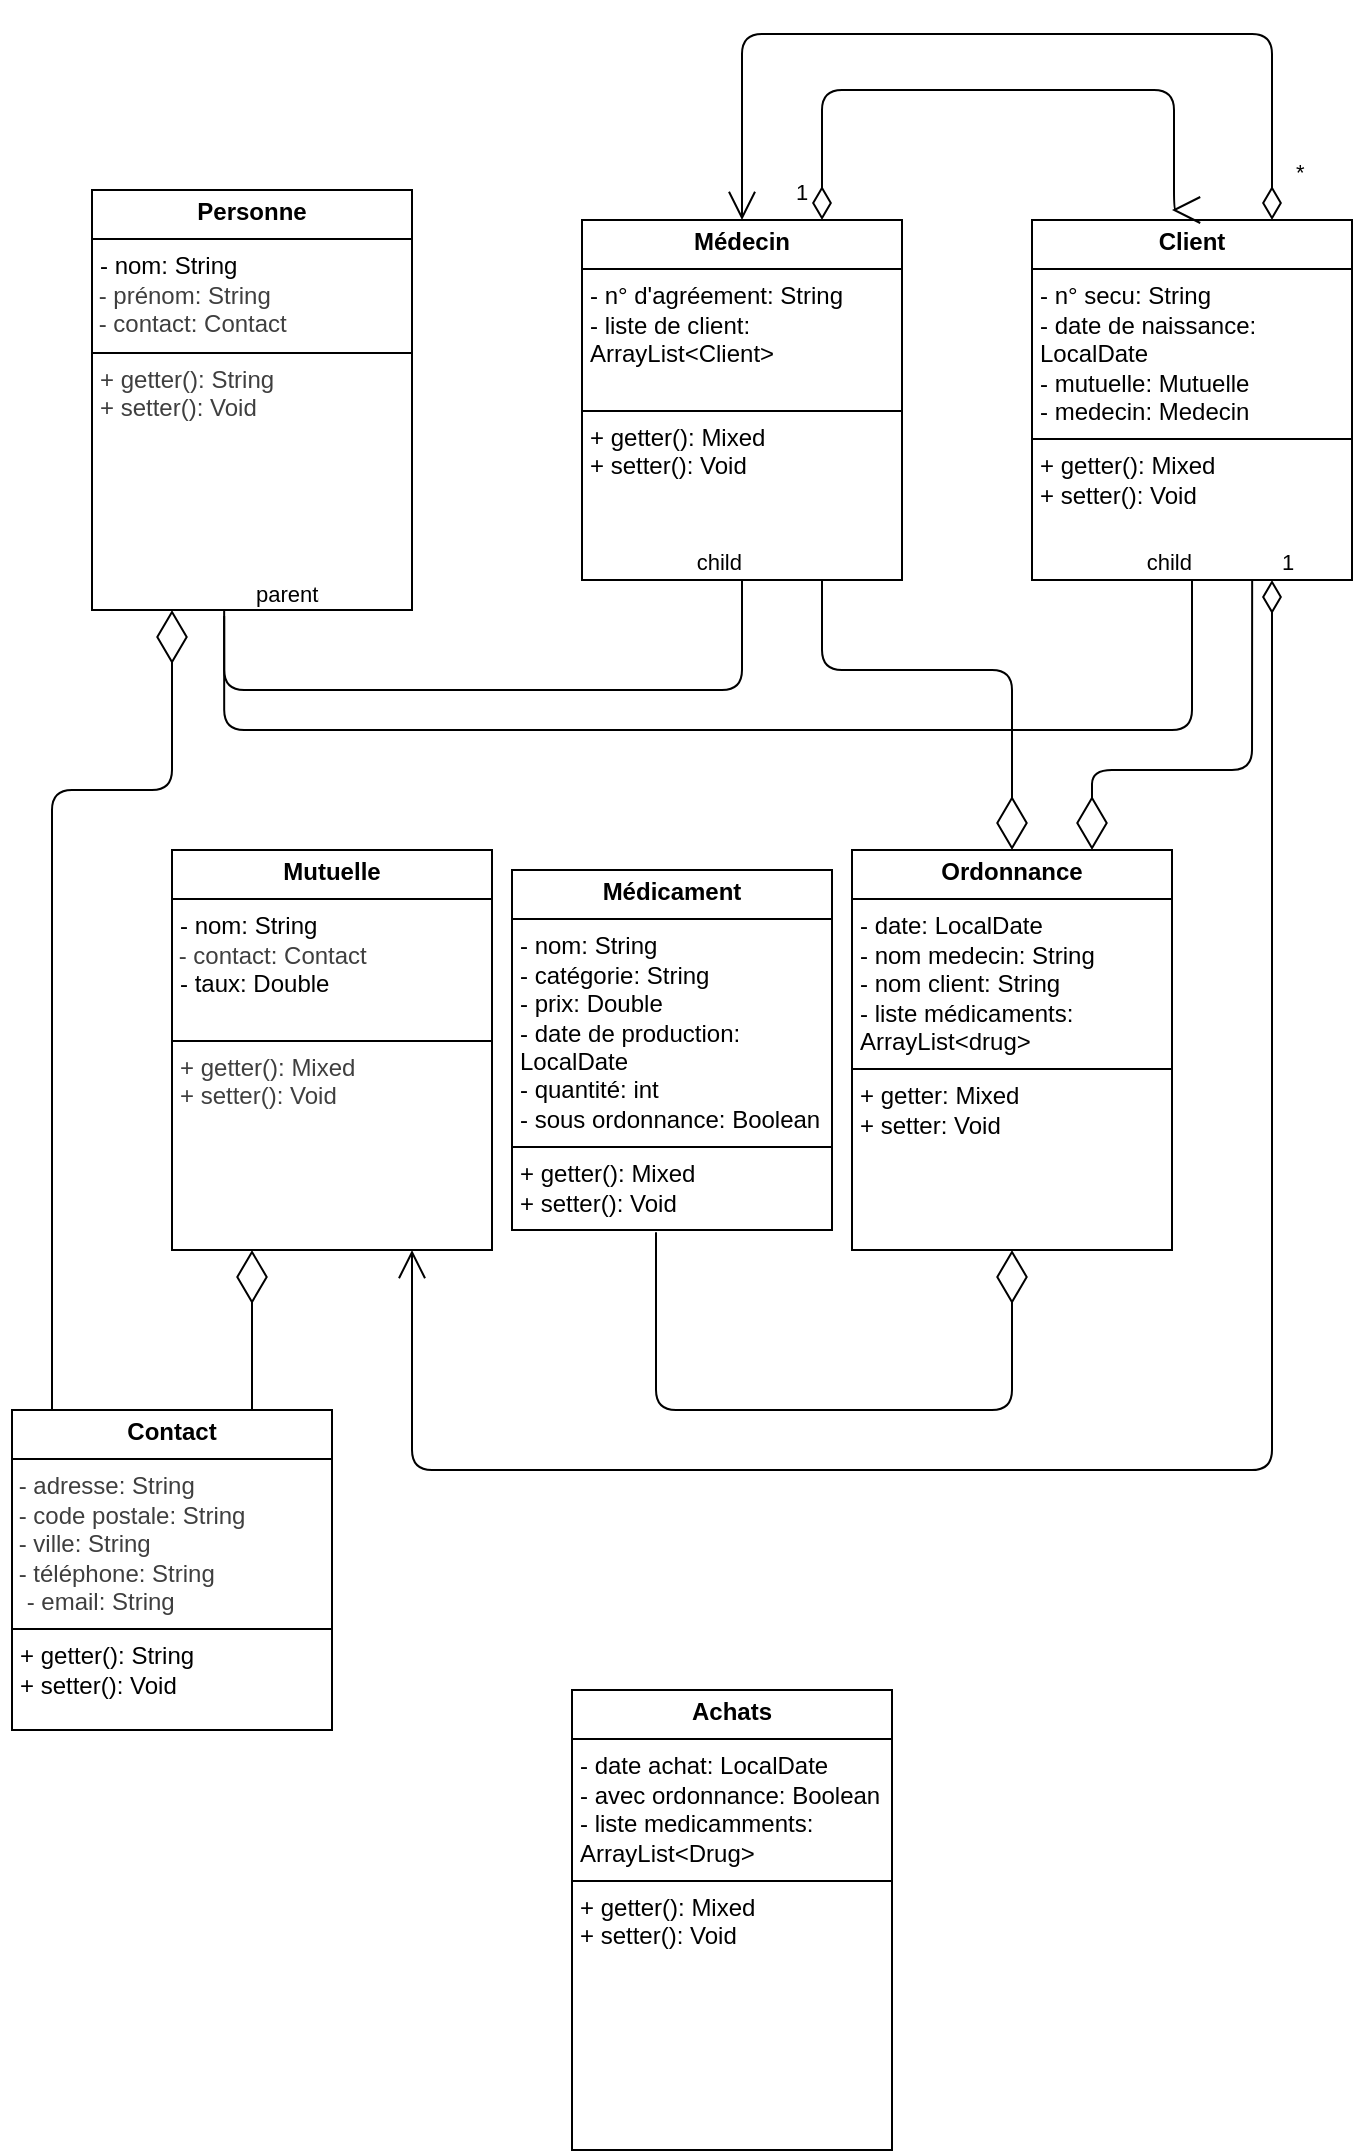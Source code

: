 <mxfile>
    <diagram id="5hlDCmyjiU4INu_XSfM-" name="Page-1">
        <mxGraphModel dx="1326" dy="1879" grid="1" gridSize="10" guides="1" tooltips="1" connect="1" arrows="1" fold="1" page="1" pageScale="1" pageWidth="850" pageHeight="1100" math="0" shadow="0">
            <root>
                <mxCell id="0"/>
                <mxCell id="1" parent="0"/>
                <mxCell id="24" value="&lt;p style=&quot;margin:0px;margin-top:4px;text-align:center;&quot;&gt;&lt;b&gt;Personne&lt;/b&gt;&lt;/p&gt;&lt;hr size=&quot;1&quot; style=&quot;border-style:solid;&quot;&gt;&lt;p style=&quot;color: rgb(63, 63, 63); scrollbar-color: rgb(226, 226, 226) rgb(251, 251, 251); margin: 0px 0px 0px 4px;&quot;&gt;&lt;span style=&quot;scrollbar-color: rgb(226, 226, 226) rgb(251, 251, 251); text-align: center; color: rgb(0, 0, 0);&quot;&gt;- nom: String&lt;/span&gt;&lt;/p&gt;&lt;div style=&quot;scrollbar-color: rgb(226, 226, 226) rgb(251, 251, 251); color: rgb(63, 63, 63);&quot;&gt;&lt;span style=&quot;scrollbar-color: rgb(226, 226, 226) rgb(251, 251, 251); text-align: center; background-color: transparent; color: rgb(63, 63, 63);&quot;&gt;&amp;nbsp;- prénom: String&lt;/span&gt;&lt;/div&gt;&lt;div style=&quot;scrollbar-color: rgb(226, 226, 226) rgb(251, 251, 251); color: rgb(63, 63, 63);&quot;&gt;&lt;span style=&quot;scrollbar-color: rgb(226, 226, 226) rgb(251, 251, 251); text-align: center; background-color: transparent; color: rgb(63, 63, 63);&quot;&gt;&amp;nbsp;- contact: Contact&lt;br&gt;&lt;/span&gt;&lt;/div&gt;&lt;hr size=&quot;1&quot; style=&quot;border-style:solid;&quot;&gt;&lt;p style=&quot;margin:0px;margin-left:4px;&quot;&gt;&lt;span style=&quot;color: rgb(63, 63, 63);&quot;&gt;+ getter(): String&lt;/span&gt;&lt;/p&gt;&lt;p style=&quot;margin:0px;margin-left:4px;&quot;&gt;&lt;span style=&quot;color: rgb(63, 63, 63);&quot;&gt;+ setter(): Void&lt;/span&gt;&lt;/p&gt;" style="verticalAlign=top;align=left;overflow=fill;html=1;whiteSpace=wrap;" parent="1" vertex="1">
                    <mxGeometry x="100" y="30" width="160" height="210" as="geometry"/>
                </mxCell>
                <mxCell id="25" value="&lt;p style=&quot;margin:0px;margin-top:4px;text-align:center;&quot;&gt;&lt;b&gt;Client&lt;/b&gt;&lt;/p&gt;&lt;hr size=&quot;1&quot; style=&quot;border-style:solid;&quot;&gt;&lt;p style=&quot;margin:0px;margin-left:4px;&quot;&gt;- n° secu: String&lt;/p&gt;&lt;p style=&quot;margin:0px;margin-left:4px;&quot;&gt;- date de naissance: LocalDate&lt;/p&gt;&lt;p style=&quot;margin:0px;margin-left:4px;&quot;&gt;- mutuelle: Mutuelle&lt;/p&gt;&lt;p style=&quot;margin:0px;margin-left:4px;&quot;&gt;- medecin: Medecin&lt;/p&gt;&lt;hr size=&quot;1&quot; style=&quot;border-style:solid;&quot;&gt;&lt;p style=&quot;margin:0px;margin-left:4px;&quot;&gt;+ getter(): Mixed&lt;/p&gt;&lt;p style=&quot;margin:0px;margin-left:4px;&quot;&gt;+ setter(): Void&lt;/p&gt;" style="verticalAlign=top;align=left;overflow=fill;html=1;whiteSpace=wrap;" parent="1" vertex="1">
                    <mxGeometry x="570" y="45" width="160" height="180" as="geometry"/>
                </mxCell>
                <mxCell id="33" value="&lt;p style=&quot;margin:0px;margin-top:4px;text-align:center;&quot;&gt;&lt;b&gt;Médicament&lt;/b&gt;&lt;/p&gt;&lt;hr size=&quot;1&quot; style=&quot;border-style:solid;&quot;&gt;&lt;p style=&quot;margin:0px;margin-left:4px;&quot;&gt;- nom: String&lt;/p&gt;&lt;p style=&quot;margin:0px;margin-left:4px;&quot;&gt;- catégorie: String&lt;/p&gt;&lt;p style=&quot;margin:0px;margin-left:4px;&quot;&gt;- prix: Double&lt;/p&gt;&lt;p style=&quot;margin:0px;margin-left:4px;&quot;&gt;- date de production: LocalDate&lt;/p&gt;&lt;p style=&quot;margin:0px;margin-left:4px;&quot;&gt;- quantité: int&lt;/p&gt;&lt;p style=&quot;margin:0px;margin-left:4px;&quot;&gt;- sous ordonnance: Boolean&lt;/p&gt;&lt;hr size=&quot;1&quot; style=&quot;border-style:solid;&quot;&gt;&lt;p style=&quot;margin:0px;margin-left:4px;&quot;&gt;+ getter(): Mixed&lt;/p&gt;&lt;p style=&quot;margin:0px;margin-left:4px;&quot;&gt;+ setter(): Void&lt;/p&gt;" style="verticalAlign=top;align=left;overflow=fill;html=1;whiteSpace=wrap;" parent="1" vertex="1">
                    <mxGeometry x="310" y="370" width="160" height="180" as="geometry"/>
                </mxCell>
                <mxCell id="34" value="&lt;p style=&quot;margin:0px;margin-top:4px;text-align:center;&quot;&gt;&lt;b&gt;Mutuelle&lt;/b&gt;&lt;/p&gt;&lt;hr size=&quot;1&quot; style=&quot;border-style:solid;&quot;&gt;&lt;p style=&quot;margin:0px;margin-left:4px;&quot;&gt;- nom: String&lt;/p&gt;&lt;div style=&quot;scrollbar-color: rgb(226, 226, 226) rgb(251, 251, 251); color: rgb(63, 63, 63);&quot;&gt;&lt;span style=&quot;scrollbar-color: rgb(226, 226, 226) rgb(251, 251, 251); text-align: center; background-color: transparent; color: rgb(63, 63, 63);&quot;&gt;&amp;nbsp;- contact: Contact&lt;/span&gt;&lt;/div&gt;&lt;p style=&quot;margin:0px;margin-left:4px;&quot;&gt;- taux: Double&lt;/p&gt;&lt;p style=&quot;margin:0px;margin-left:4px;&quot;&gt;&lt;br&gt;&lt;/p&gt;&lt;hr size=&quot;1&quot; style=&quot;border-style:solid;&quot;&gt;&lt;p style=&quot;color: rgb(63, 63, 63); scrollbar-color: rgb(226, 226, 226) rgb(251, 251, 251); margin: 0px 0px 0px 4px;&quot;&gt;+ getter(): Mixed&lt;/p&gt;&lt;p style=&quot;color: rgb(63, 63, 63); scrollbar-color: rgb(226, 226, 226) rgb(251, 251, 251); margin: 0px 0px 0px 4px;&quot;&gt;+ setter(): Void&lt;/p&gt;" style="verticalAlign=top;align=left;overflow=fill;html=1;whiteSpace=wrap;" parent="1" vertex="1">
                    <mxGeometry x="140" y="360" width="160" height="200" as="geometry"/>
                </mxCell>
                <mxCell id="26" value="&lt;p style=&quot;margin:0px;margin-top:4px;text-align:center;&quot;&gt;&lt;b&gt;Médecin&lt;/b&gt;&lt;/p&gt;&lt;hr size=&quot;1&quot; style=&quot;border-style:solid;&quot;&gt;&lt;p style=&quot;margin:0px;margin-left:4px;&quot;&gt;- n° d&#39;agréement: String&lt;/p&gt;&lt;p style=&quot;margin:0px;margin-left:4px;&quot;&gt;- liste de client: ArrayList&amp;lt;Client&amp;gt;&lt;/p&gt;&lt;p style=&quot;margin:0px;margin-left:4px;&quot;&gt;&lt;br&gt;&lt;/p&gt;&lt;hr size=&quot;1&quot; style=&quot;border-style:solid;&quot;&gt;&lt;p style=&quot;margin:0px;margin-left:4px;&quot;&gt;+ getter(): Mixed&lt;/p&gt;&lt;p style=&quot;margin:0px;margin-left:4px;&quot;&gt;+ setter(): Void&lt;/p&gt;" style="verticalAlign=top;align=left;overflow=fill;html=1;whiteSpace=wrap;" parent="1" vertex="1">
                    <mxGeometry x="345" y="45" width="160" height="180" as="geometry"/>
                </mxCell>
                <mxCell id="40" value="" style="endArrow=none;html=1;edgeStyle=orthogonalEdgeStyle;exitX=0.413;exitY=1.014;exitDx=0;exitDy=0;exitPerimeter=0;entryX=0.5;entryY=1;entryDx=0;entryDy=0;" parent="1" source="24" target="25" edge="1">
                    <mxGeometry relative="1" as="geometry">
                        <mxPoint x="340" y="300" as="sourcePoint"/>
                        <mxPoint x="500" y="300" as="targetPoint"/>
                        <Array as="points">
                            <mxPoint x="166" y="300"/>
                            <mxPoint x="650" y="300"/>
                        </Array>
                    </mxGeometry>
                </mxCell>
                <mxCell id="41" value="parent" style="edgeLabel;resizable=0;html=1;align=left;verticalAlign=bottom;" parent="40" connectable="0" vertex="1">
                    <mxGeometry x="-1" relative="1" as="geometry">
                        <mxPoint x="14" y="-3" as="offset"/>
                    </mxGeometry>
                </mxCell>
                <mxCell id="42" value="child" style="edgeLabel;resizable=0;html=1;align=right;verticalAlign=bottom;" parent="40" connectable="0" vertex="1">
                    <mxGeometry x="1" relative="1" as="geometry"/>
                </mxCell>
                <mxCell id="43" value="" style="endArrow=none;html=1;edgeStyle=orthogonalEdgeStyle;exitX=0.413;exitY=1;exitDx=0;exitDy=0;exitPerimeter=0;entryX=0.5;entryY=1;entryDx=0;entryDy=0;" parent="1" source="24" target="26" edge="1">
                    <mxGeometry relative="1" as="geometry">
                        <mxPoint x="340" y="300" as="sourcePoint"/>
                        <mxPoint x="500" y="300" as="targetPoint"/>
                        <Array as="points">
                            <mxPoint x="166" y="280"/>
                            <mxPoint x="425" y="280"/>
                        </Array>
                    </mxGeometry>
                </mxCell>
                <mxCell id="44" value="parent" style="edgeLabel;resizable=0;html=1;align=left;verticalAlign=bottom;" parent="43" connectable="0" vertex="1">
                    <mxGeometry x="-1" relative="1" as="geometry">
                        <mxPoint x="14" as="offset"/>
                    </mxGeometry>
                </mxCell>
                <mxCell id="45" value="child" style="edgeLabel;resizable=0;html=1;align=right;verticalAlign=bottom;" parent="43" connectable="0" vertex="1">
                    <mxGeometry x="1" relative="1" as="geometry"/>
                </mxCell>
                <mxCell id="46" value="&lt;p style=&quot;margin:0px;margin-top:4px;text-align:center;&quot;&gt;&lt;b&gt;Ordonnance&lt;/b&gt;&lt;/p&gt;&lt;hr size=&quot;1&quot; style=&quot;border-style:solid;&quot;&gt;&lt;p style=&quot;margin:0px;margin-left:4px;&quot;&gt;- date: LocalDate&lt;/p&gt;&lt;p style=&quot;margin:0px;margin-left:4px;&quot;&gt;- nom medecin: String&lt;/p&gt;&lt;p style=&quot;margin:0px;margin-left:4px;&quot;&gt;- nom client: String&lt;/p&gt;&lt;p style=&quot;margin:0px;margin-left:4px;&quot;&gt;- liste médicaments: ArrayList&amp;lt;drug&amp;gt;&lt;/p&gt;&lt;hr size=&quot;1&quot; style=&quot;border-style:solid;&quot;&gt;&lt;p style=&quot;margin:0px;margin-left:4px;&quot;&gt;+ getter: Mixed&lt;/p&gt;&lt;p style=&quot;margin:0px;margin-left:4px;&quot;&gt;+ setter: Void&lt;/p&gt;" style="verticalAlign=top;align=left;overflow=fill;html=1;whiteSpace=wrap;" parent="1" vertex="1">
                    <mxGeometry x="480" y="360" width="160" height="200" as="geometry"/>
                </mxCell>
                <mxCell id="48" value="" style="endArrow=diamondThin;endFill=0;endSize=24;html=1;exitX=0.45;exitY=1.006;exitDx=0;exitDy=0;exitPerimeter=0;entryX=0.5;entryY=1;entryDx=0;entryDy=0;" parent="1" source="33" target="46" edge="1">
                    <mxGeometry width="160" relative="1" as="geometry">
                        <mxPoint x="370" y="640" as="sourcePoint"/>
                        <mxPoint x="530" y="640" as="targetPoint"/>
                        <Array as="points">
                            <mxPoint x="382" y="640"/>
                            <mxPoint x="440" y="640"/>
                            <mxPoint x="560" y="640"/>
                        </Array>
                    </mxGeometry>
                </mxCell>
                <mxCell id="49" value="" style="endArrow=diamondThin;endFill=0;endSize=24;html=1;entryX=0.75;entryY=0;entryDx=0;entryDy=0;exitX=0.688;exitY=1;exitDx=0;exitDy=0;exitPerimeter=0;" parent="1" source="25" target="46" edge="1">
                    <mxGeometry width="160" relative="1" as="geometry">
                        <mxPoint x="680" y="340" as="sourcePoint"/>
                        <mxPoint x="840" y="340" as="targetPoint"/>
                        <Array as="points">
                            <mxPoint x="680" y="320"/>
                            <mxPoint x="600" y="320"/>
                        </Array>
                    </mxGeometry>
                </mxCell>
                <mxCell id="50" value="" style="endArrow=diamondThin;endFill=0;endSize=24;html=1;entryX=0.5;entryY=0;entryDx=0;entryDy=0;exitX=0.75;exitY=1;exitDx=0;exitDy=0;" parent="1" source="26" target="46" edge="1">
                    <mxGeometry width="160" relative="1" as="geometry">
                        <mxPoint x="390" y="310" as="sourcePoint"/>
                        <mxPoint x="550" y="310" as="targetPoint"/>
                        <Array as="points">
                            <mxPoint x="465" y="270"/>
                            <mxPoint x="560" y="270"/>
                        </Array>
                    </mxGeometry>
                </mxCell>
                <mxCell id="52" value="1" style="endArrow=open;html=1;endSize=12;startArrow=diamondThin;startSize=14;startFill=0;edgeStyle=orthogonalEdgeStyle;align=left;verticalAlign=bottom;exitX=0.75;exitY=0;exitDx=0;exitDy=0;" parent="1" source="26" edge="1">
                    <mxGeometry x="-0.967" y="15" relative="1" as="geometry">
                        <mxPoint x="470" y="20" as="sourcePoint"/>
                        <mxPoint x="640" y="40" as="targetPoint"/>
                        <Array as="points">
                            <mxPoint x="465" y="-20"/>
                            <mxPoint x="641" y="-20"/>
                        </Array>
                        <mxPoint as="offset"/>
                    </mxGeometry>
                </mxCell>
                <mxCell id="53" value="*" style="endArrow=open;html=1;endSize=12;startArrow=diamondThin;startSize=14;startFill=0;edgeStyle=orthogonalEdgeStyle;align=left;verticalAlign=bottom;entryX=0.5;entryY=0;entryDx=0;entryDy=0;exitX=0.75;exitY=0;exitDx=0;exitDy=0;" parent="1" source="25" target="26" edge="1">
                    <mxGeometry x="-0.933" y="-10" relative="1" as="geometry">
                        <mxPoint x="710" y="-49" as="sourcePoint"/>
                        <mxPoint x="665" y="-50" as="targetPoint"/>
                        <Array as="points">
                            <mxPoint x="690" y="-48"/>
                            <mxPoint x="425" y="-48"/>
                        </Array>
                        <mxPoint as="offset"/>
                    </mxGeometry>
                </mxCell>
                <mxCell id="58" value="1" style="endArrow=open;html=1;endSize=12;startArrow=diamondThin;startSize=14;startFill=0;edgeStyle=orthogonalEdgeStyle;align=left;verticalAlign=bottom;exitX=0.75;exitY=1;exitDx=0;exitDy=0;entryX=0.75;entryY=1;entryDx=0;entryDy=0;" parent="1" source="25" target="34" edge="1">
                    <mxGeometry x="-1" y="3" relative="1" as="geometry">
                        <mxPoint x="670" y="380" as="sourcePoint"/>
                        <mxPoint x="690" y="680" as="targetPoint"/>
                        <Array as="points">
                            <mxPoint x="690" y="670"/>
                            <mxPoint x="260" y="670"/>
                        </Array>
                    </mxGeometry>
                </mxCell>
                <mxCell id="59" value="&lt;p style=&quot;margin:0px;margin-top:4px;text-align:center;&quot;&gt;&lt;b&gt;Contact&lt;/b&gt;&lt;/p&gt;&lt;hr size=&quot;1&quot; style=&quot;border-style:solid;&quot;&gt;&lt;div style=&quot;scrollbar-color: rgb(226, 226, 226) rgb(251, 251, 251); color: rgb(63, 63, 63);&quot;&gt;&lt;span style=&quot;scrollbar-color: rgb(226, 226, 226) rgb(251, 251, 251); text-align: center; background-color: transparent; color: rgb(63, 63, 63);&quot;&gt;&amp;nbsp;- adresse: String&lt;/span&gt;&lt;/div&gt;&lt;div style=&quot;scrollbar-color: rgb(226, 226, 226) rgb(251, 251, 251); color: rgb(63, 63, 63);&quot;&gt;&lt;span style=&quot;scrollbar-color: rgb(226, 226, 226) rgb(251, 251, 251); text-align: center; background-color: transparent; color: rgb(63, 63, 63);&quot;&gt;&amp;nbsp;- code postale: String&lt;/span&gt;&lt;/div&gt;&lt;div style=&quot;scrollbar-color: rgb(226, 226, 226) rgb(251, 251, 251); color: rgb(63, 63, 63);&quot;&gt;&lt;span style=&quot;scrollbar-color: rgb(226, 226, 226) rgb(251, 251, 251); background-color: transparent; text-align: center; color: rgb(63, 63, 63);&quot;&gt;&amp;nbsp;- ville: String&lt;/span&gt;&lt;/div&gt;&lt;div style=&quot;scrollbar-color: rgb(226, 226, 226) rgb(251, 251, 251); color: rgb(63, 63, 63);&quot;&gt;&lt;span style=&quot;scrollbar-color: rgb(226, 226, 226) rgb(251, 251, 251); background-color: transparent; text-align: center; color: rgb(63, 63, 63);&quot;&gt;&amp;nbsp;- téléphone: String&lt;/span&gt;&lt;/div&gt;&lt;p style=&quot;color: rgb(63, 63, 63); scrollbar-color: rgb(226, 226, 226) rgb(251, 251, 251); margin: 0px 0px 0px 4px;&quot;&gt;&lt;span style=&quot;scrollbar-color: rgb(226, 226, 226) rgb(251, 251, 251); background-color: transparent; text-align: center; color: rgb(63, 63, 63);&quot;&gt;&amp;nbsp;- email: String&lt;/span&gt;&amp;nbsp;&lt;/p&gt;&lt;hr size=&quot;1&quot; style=&quot;border-style:solid;&quot;&gt;&lt;p style=&quot;margin:0px;margin-left:4px;&quot;&gt;+ getter(): String&lt;/p&gt;&lt;p style=&quot;margin:0px;margin-left:4px;&quot;&gt;+ setter(): Void&lt;/p&gt;" style="verticalAlign=top;align=left;overflow=fill;html=1;whiteSpace=wrap;" parent="1" vertex="1">
                    <mxGeometry x="60" y="640" width="160" height="160" as="geometry"/>
                </mxCell>
                <mxCell id="60" value="" style="endArrow=diamondThin;endFill=0;endSize=24;html=1;entryX=0.25;entryY=1;entryDx=0;entryDy=0;exitX=0.125;exitY=0;exitDx=0;exitDy=0;exitPerimeter=0;" parent="1" source="59" target="24" edge="1">
                    <mxGeometry width="160" relative="1" as="geometry">
                        <mxPoint x="-90" y="510" as="sourcePoint"/>
                        <mxPoint x="70" y="510" as="targetPoint"/>
                        <Array as="points">
                            <mxPoint x="80" y="520"/>
                            <mxPoint x="80" y="330"/>
                            <mxPoint x="140" y="330"/>
                        </Array>
                    </mxGeometry>
                </mxCell>
                <mxCell id="61" value="" style="endArrow=diamondThin;endFill=0;endSize=24;html=1;exitX=0.75;exitY=0;exitDx=0;exitDy=0;entryX=0.25;entryY=1;entryDx=0;entryDy=0;" parent="1" source="59" target="34" edge="1">
                    <mxGeometry width="160" relative="1" as="geometry">
                        <mxPoint x="60" y="590" as="sourcePoint"/>
                        <mxPoint x="170" y="564" as="targetPoint"/>
                    </mxGeometry>
                </mxCell>
                <mxCell id="66" value="&lt;p style=&quot;margin:0px;margin-top:4px;text-align:center;&quot;&gt;&lt;b&gt;Achats&lt;/b&gt;&lt;/p&gt;&lt;hr size=&quot;1&quot; style=&quot;border-style:solid;&quot;&gt;&lt;p style=&quot;margin:0px;margin-left:4px;&quot;&gt;- date achat: LocalDate&lt;/p&gt;&lt;p style=&quot;margin:0px;margin-left:4px;&quot;&gt;- avec ordonnance: Boolean&lt;/p&gt;&lt;p style=&quot;margin:0px;margin-left:4px;&quot;&gt;- liste medicamments: ArrayList&amp;lt;Drug&amp;gt;&lt;/p&gt;&lt;hr size=&quot;1&quot; style=&quot;border-style:solid;&quot;&gt;&lt;p style=&quot;margin:0px;margin-left:4px;&quot;&gt;+ getter(): Mixed&lt;/p&gt;&lt;p style=&quot;margin:0px;margin-left:4px;&quot;&gt;+ setter(): Void&lt;/p&gt;" style="verticalAlign=top;align=left;overflow=fill;html=1;whiteSpace=wrap;" vertex="1" parent="1">
                    <mxGeometry x="340" y="780" width="160" height="230" as="geometry"/>
                </mxCell>
            </root>
        </mxGraphModel>
    </diagram>
</mxfile>